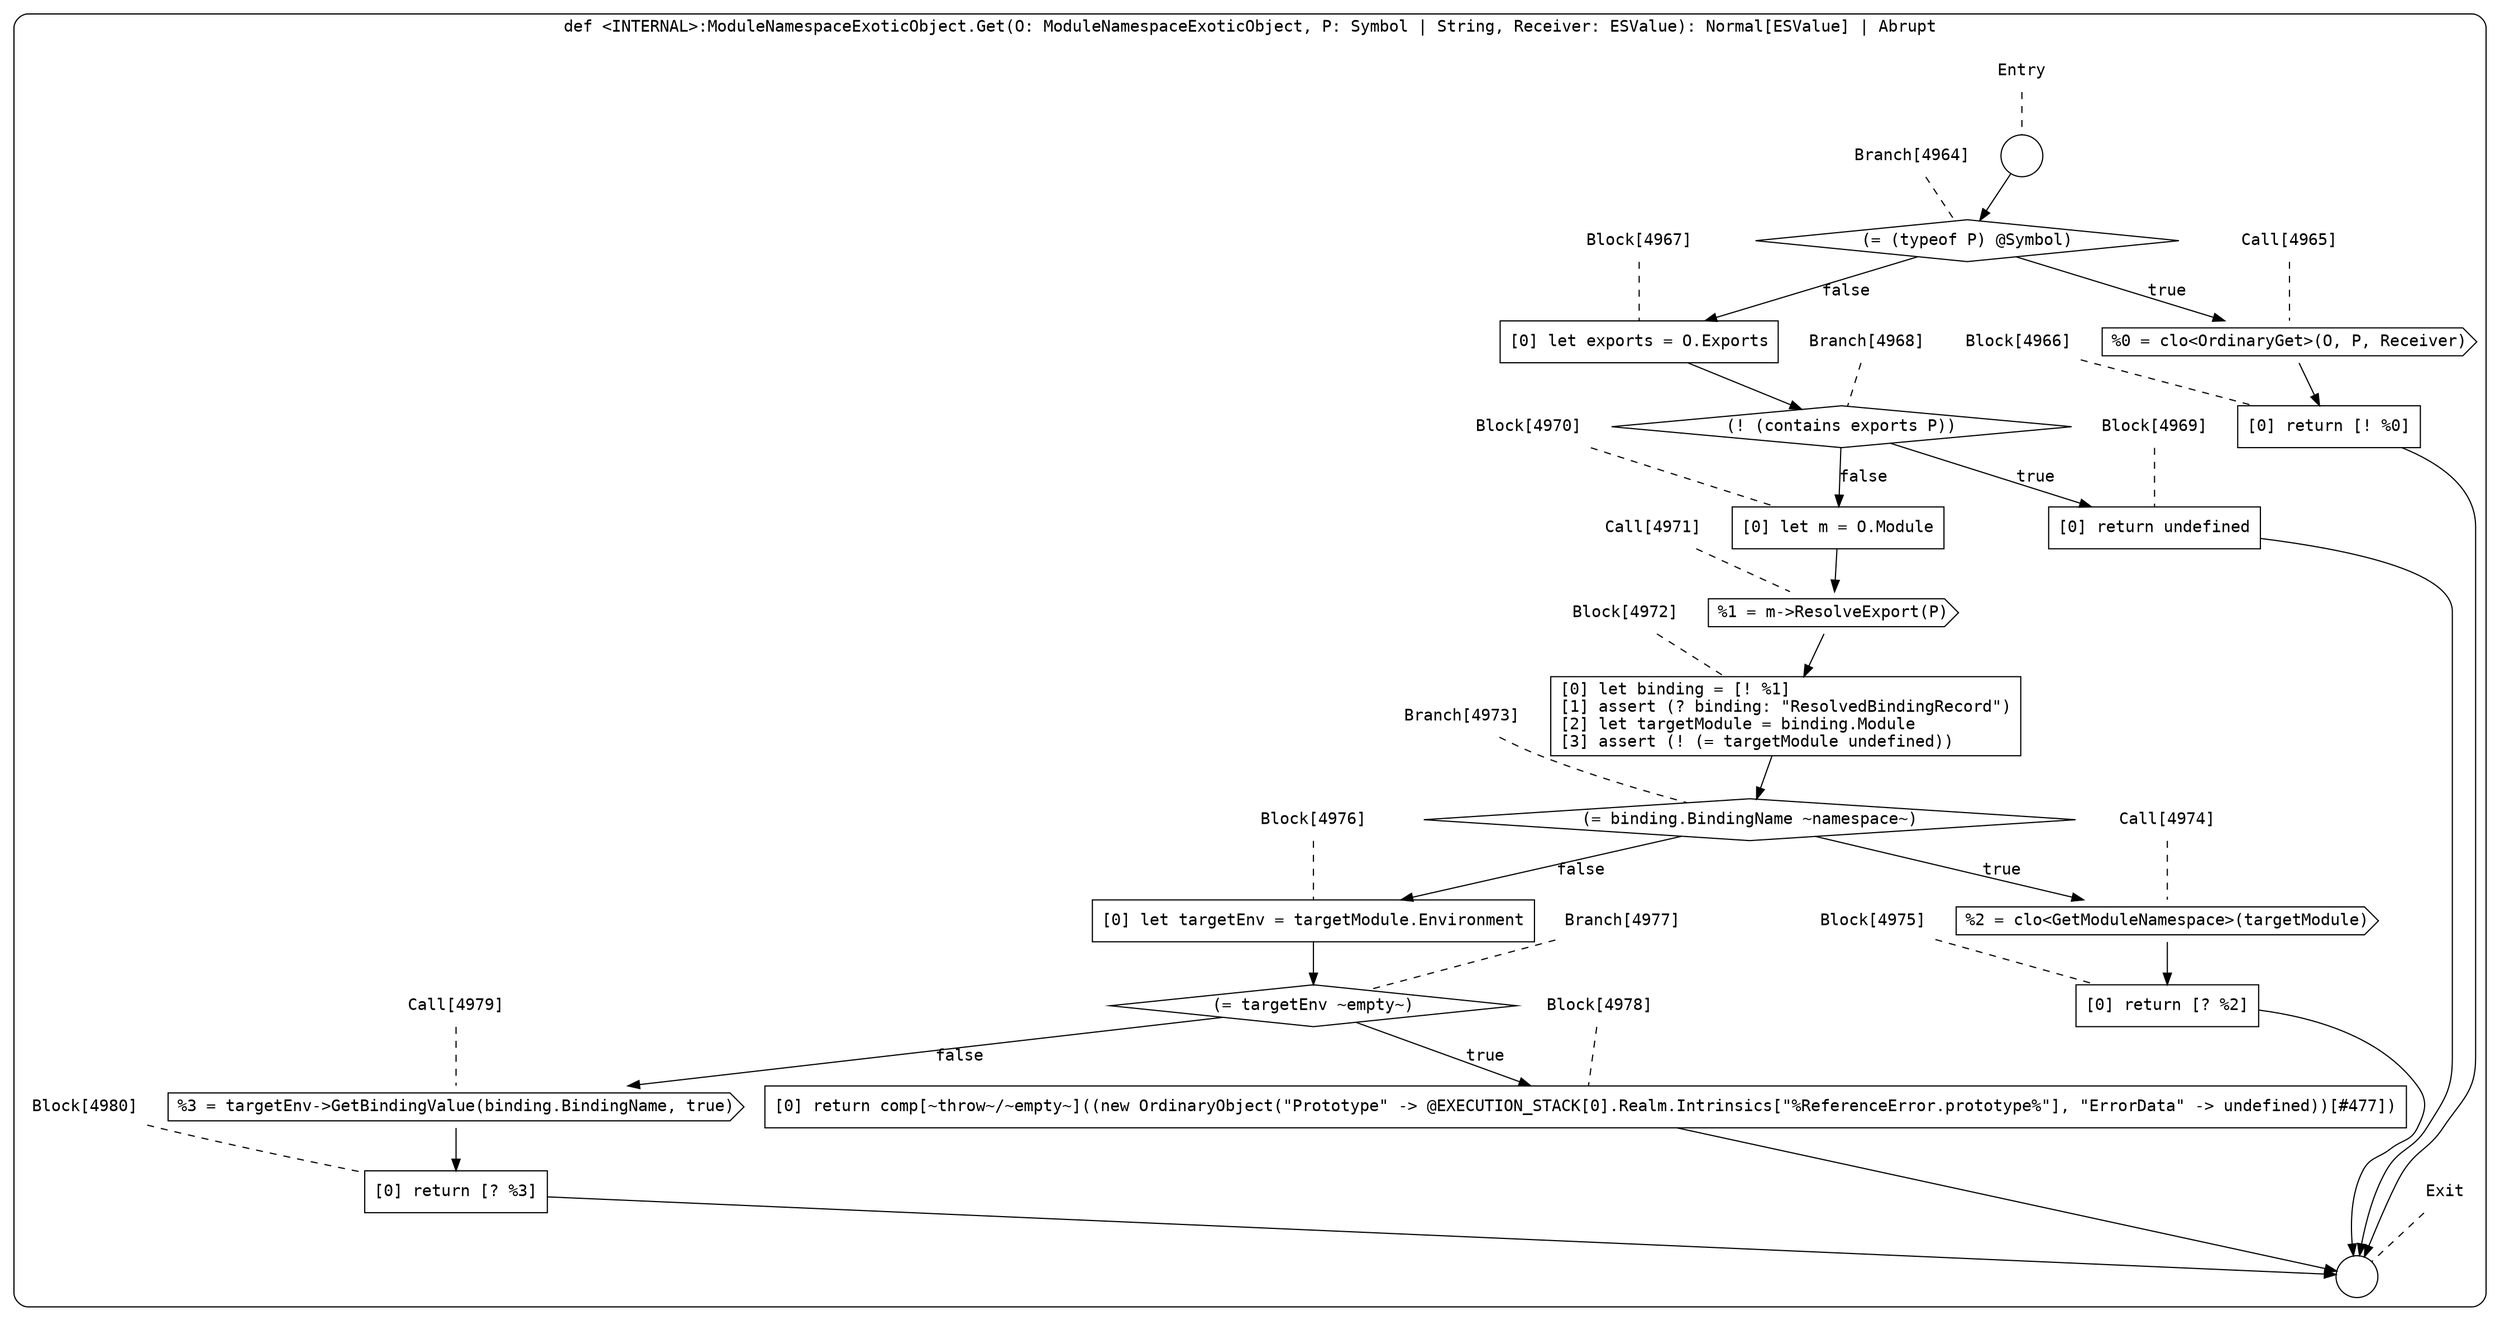 digraph {
  graph [fontname = "Consolas"]
  node [fontname = "Consolas"]
  edge [fontname = "Consolas"]
  subgraph cluster1143 {
    label = "def <INTERNAL>:ModuleNamespaceExoticObject.Get(O: ModuleNamespaceExoticObject, P: Symbol | String, Receiver: ESValue): Normal[ESValue] | Abrupt"
    style = rounded
    cluster1143_entry_name [shape=none, label=<<font color="black">Entry</font>>]
    cluster1143_entry_name -> cluster1143_entry [arrowhead=none, color="black", style=dashed]
    cluster1143_entry [shape=circle label=" " color="black" fillcolor="white" style=filled]
    cluster1143_entry -> node4964 [color="black"]
    cluster1143_exit_name [shape=none, label=<<font color="black">Exit</font>>]
    cluster1143_exit_name -> cluster1143_exit [arrowhead=none, color="black", style=dashed]
    cluster1143_exit [shape=circle label=" " color="black" fillcolor="white" style=filled]
    node4964_name [shape=none, label=<<font color="black">Branch[4964]</font>>]
    node4964_name -> node4964 [arrowhead=none, color="black", style=dashed]
    node4964 [shape=diamond, label=<<font color="black">(= (typeof P) @Symbol)</font>> color="black" fillcolor="white", style=filled]
    node4964 -> node4965 [label=<<font color="black">true</font>> color="black"]
    node4964 -> node4967 [label=<<font color="black">false</font>> color="black"]
    node4965_name [shape=none, label=<<font color="black">Call[4965]</font>>]
    node4965_name -> node4965 [arrowhead=none, color="black", style=dashed]
    node4965 [shape=cds, label=<<font color="black">%0 = clo&lt;OrdinaryGet&gt;(O, P, Receiver)</font>> color="black" fillcolor="white", style=filled]
    node4965 -> node4966 [color="black"]
    node4967_name [shape=none, label=<<font color="black">Block[4967]</font>>]
    node4967_name -> node4967 [arrowhead=none, color="black", style=dashed]
    node4967 [shape=box, label=<<font color="black">[0] let exports = O.Exports<BR ALIGN="LEFT"/></font>> color="black" fillcolor="white", style=filled]
    node4967 -> node4968 [color="black"]
    node4966_name [shape=none, label=<<font color="black">Block[4966]</font>>]
    node4966_name -> node4966 [arrowhead=none, color="black", style=dashed]
    node4966 [shape=box, label=<<font color="black">[0] return [! %0]<BR ALIGN="LEFT"/></font>> color="black" fillcolor="white", style=filled]
    node4966 -> cluster1143_exit [color="black"]
    node4968_name [shape=none, label=<<font color="black">Branch[4968]</font>>]
    node4968_name -> node4968 [arrowhead=none, color="black", style=dashed]
    node4968 [shape=diamond, label=<<font color="black">(! (contains exports P))</font>> color="black" fillcolor="white", style=filled]
    node4968 -> node4969 [label=<<font color="black">true</font>> color="black"]
    node4968 -> node4970 [label=<<font color="black">false</font>> color="black"]
    node4969_name [shape=none, label=<<font color="black">Block[4969]</font>>]
    node4969_name -> node4969 [arrowhead=none, color="black", style=dashed]
    node4969 [shape=box, label=<<font color="black">[0] return undefined<BR ALIGN="LEFT"/></font>> color="black" fillcolor="white", style=filled]
    node4969 -> cluster1143_exit [color="black"]
    node4970_name [shape=none, label=<<font color="black">Block[4970]</font>>]
    node4970_name -> node4970 [arrowhead=none, color="black", style=dashed]
    node4970 [shape=box, label=<<font color="black">[0] let m = O.Module<BR ALIGN="LEFT"/></font>> color="black" fillcolor="white", style=filled]
    node4970 -> node4971 [color="black"]
    node4971_name [shape=none, label=<<font color="black">Call[4971]</font>>]
    node4971_name -> node4971 [arrowhead=none, color="black", style=dashed]
    node4971 [shape=cds, label=<<font color="black">%1 = m-&gt;ResolveExport(P)</font>> color="black" fillcolor="white", style=filled]
    node4971 -> node4972 [color="black"]
    node4972_name [shape=none, label=<<font color="black">Block[4972]</font>>]
    node4972_name -> node4972 [arrowhead=none, color="black", style=dashed]
    node4972 [shape=box, label=<<font color="black">[0] let binding = [! %1]<BR ALIGN="LEFT"/>[1] assert (? binding: &quot;ResolvedBindingRecord&quot;)<BR ALIGN="LEFT"/>[2] let targetModule = binding.Module<BR ALIGN="LEFT"/>[3] assert (! (= targetModule undefined))<BR ALIGN="LEFT"/></font>> color="black" fillcolor="white", style=filled]
    node4972 -> node4973 [color="black"]
    node4973_name [shape=none, label=<<font color="black">Branch[4973]</font>>]
    node4973_name -> node4973 [arrowhead=none, color="black", style=dashed]
    node4973 [shape=diamond, label=<<font color="black">(= binding.BindingName ~namespace~)</font>> color="black" fillcolor="white", style=filled]
    node4973 -> node4974 [label=<<font color="black">true</font>> color="black"]
    node4973 -> node4976 [label=<<font color="black">false</font>> color="black"]
    node4974_name [shape=none, label=<<font color="black">Call[4974]</font>>]
    node4974_name -> node4974 [arrowhead=none, color="black", style=dashed]
    node4974 [shape=cds, label=<<font color="black">%2 = clo&lt;GetModuleNamespace&gt;(targetModule)</font>> color="black" fillcolor="white", style=filled]
    node4974 -> node4975 [color="black"]
    node4976_name [shape=none, label=<<font color="black">Block[4976]</font>>]
    node4976_name -> node4976 [arrowhead=none, color="black", style=dashed]
    node4976 [shape=box, label=<<font color="black">[0] let targetEnv = targetModule.Environment<BR ALIGN="LEFT"/></font>> color="black" fillcolor="white", style=filled]
    node4976 -> node4977 [color="black"]
    node4975_name [shape=none, label=<<font color="black">Block[4975]</font>>]
    node4975_name -> node4975 [arrowhead=none, color="black", style=dashed]
    node4975 [shape=box, label=<<font color="black">[0] return [? %2]<BR ALIGN="LEFT"/></font>> color="black" fillcolor="white", style=filled]
    node4975 -> cluster1143_exit [color="black"]
    node4977_name [shape=none, label=<<font color="black">Branch[4977]</font>>]
    node4977_name -> node4977 [arrowhead=none, color="black", style=dashed]
    node4977 [shape=diamond, label=<<font color="black">(= targetEnv ~empty~)</font>> color="black" fillcolor="white", style=filled]
    node4977 -> node4978 [label=<<font color="black">true</font>> color="black"]
    node4977 -> node4979 [label=<<font color="black">false</font>> color="black"]
    node4978_name [shape=none, label=<<font color="black">Block[4978]</font>>]
    node4978_name -> node4978 [arrowhead=none, color="black", style=dashed]
    node4978 [shape=box, label=<<font color="black">[0] return comp[~throw~/~empty~]((new OrdinaryObject(&quot;Prototype&quot; -&gt; @EXECUTION_STACK[0].Realm.Intrinsics[&quot;%ReferenceError.prototype%&quot;], &quot;ErrorData&quot; -&gt; undefined))[#477])<BR ALIGN="LEFT"/></font>> color="black" fillcolor="white", style=filled]
    node4978 -> cluster1143_exit [color="black"]
    node4979_name [shape=none, label=<<font color="black">Call[4979]</font>>]
    node4979_name -> node4979 [arrowhead=none, color="black", style=dashed]
    node4979 [shape=cds, label=<<font color="black">%3 = targetEnv-&gt;GetBindingValue(binding.BindingName, true)</font>> color="black" fillcolor="white", style=filled]
    node4979 -> node4980 [color="black"]
    node4980_name [shape=none, label=<<font color="black">Block[4980]</font>>]
    node4980_name -> node4980 [arrowhead=none, color="black", style=dashed]
    node4980 [shape=box, label=<<font color="black">[0] return [? %3]<BR ALIGN="LEFT"/></font>> color="black" fillcolor="white", style=filled]
    node4980 -> cluster1143_exit [color="black"]
  }
}